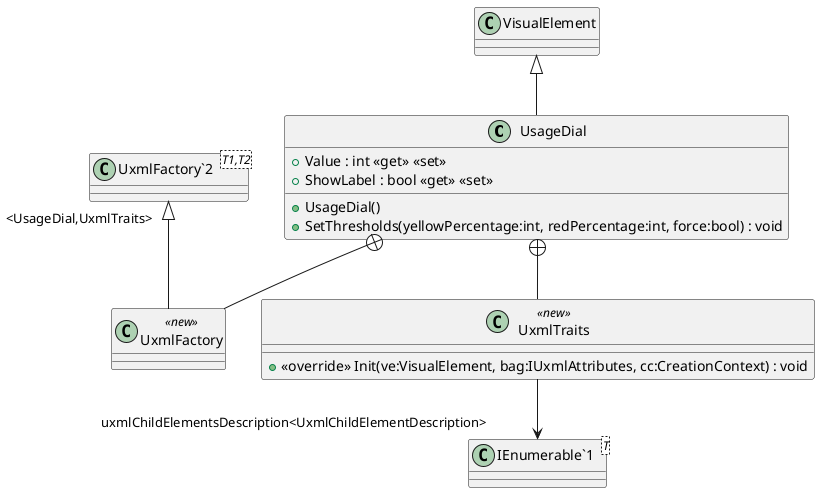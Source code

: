 @startuml
class UsageDial {
    + Value : int <<get>> <<set>>
    + ShowLabel : bool <<get>> <<set>>
    + UsageDial()
    + SetThresholds(yellowPercentage:int, redPercentage:int, force:bool) : void
}
class UxmlFactory <<new>> {
}
class UxmlTraits <<new>> {
    + <<override>> Init(ve:VisualElement, bag:IUxmlAttributes, cc:CreationContext) : void
}
class "UxmlFactory`2"<T1,T2> {
}
class "IEnumerable`1"<T> {
}
VisualElement <|-- UsageDial
UsageDial +-- UxmlFactory
"UxmlFactory`2" "<UsageDial,UxmlTraits>" <|-- UxmlFactory
UsageDial +-- UxmlTraits
UxmlTraits --> "uxmlChildElementsDescription<UxmlChildElementDescription>" "IEnumerable`1"
@enduml
